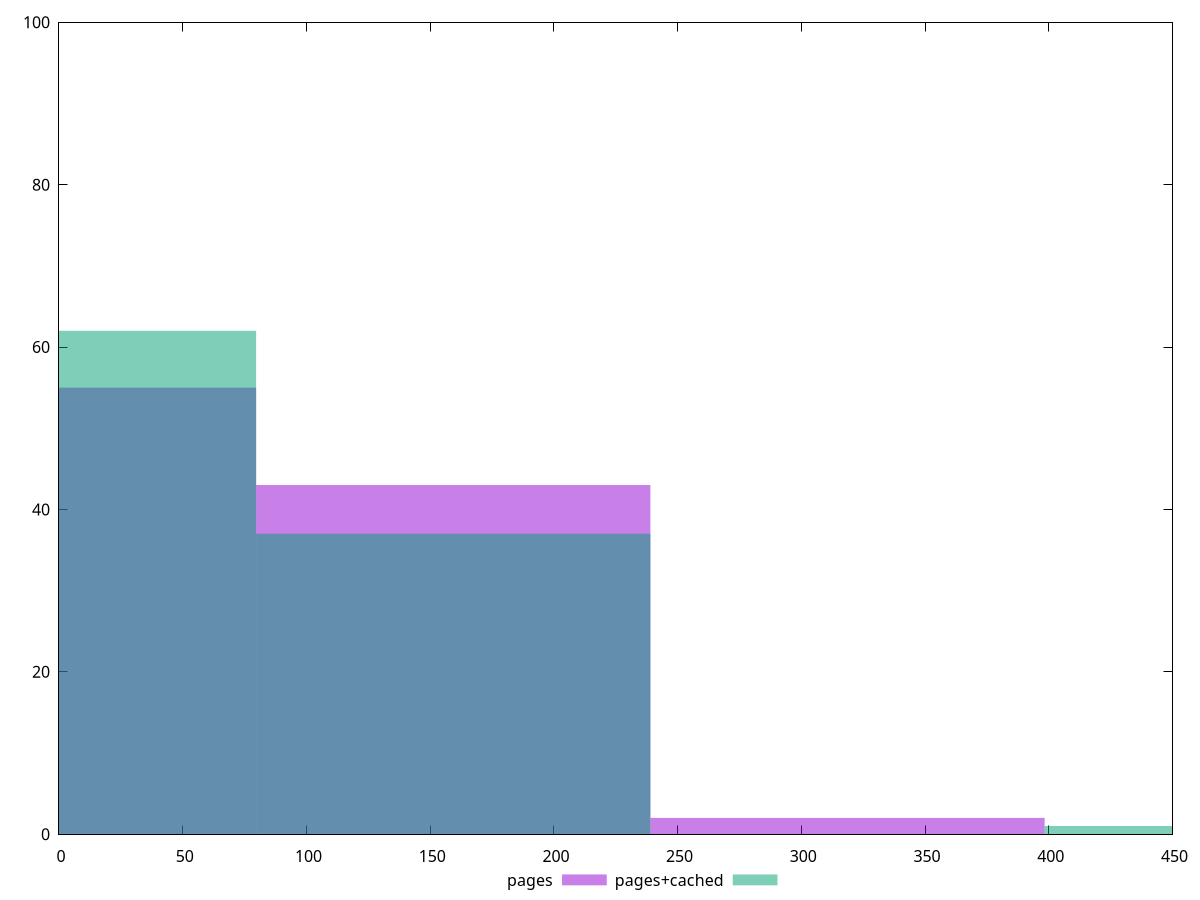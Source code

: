 reset

$pages <<EOF
0 55
318.65986724906 2
159.32993362453 43
EOF

$pagesCached <<EOF
477.98980087359007 1
159.32993362453 37
0 62
EOF

set key outside below
set boxwidth 159.32993362453
set xrange [0:450]
set yrange [0:100]
set trange [0:100]
set style fill transparent solid 0.5 noborder
set terminal svg size 640, 500 enhanced background rgb 'white'
set output "report_00019_2021-02-10T18-14-37.922Z//unused-css-rules/comparison/histogram/0_vs_1.svg"

plot $pages title "pages" with boxes, \
     $pagesCached title "pages+cached" with boxes

reset
